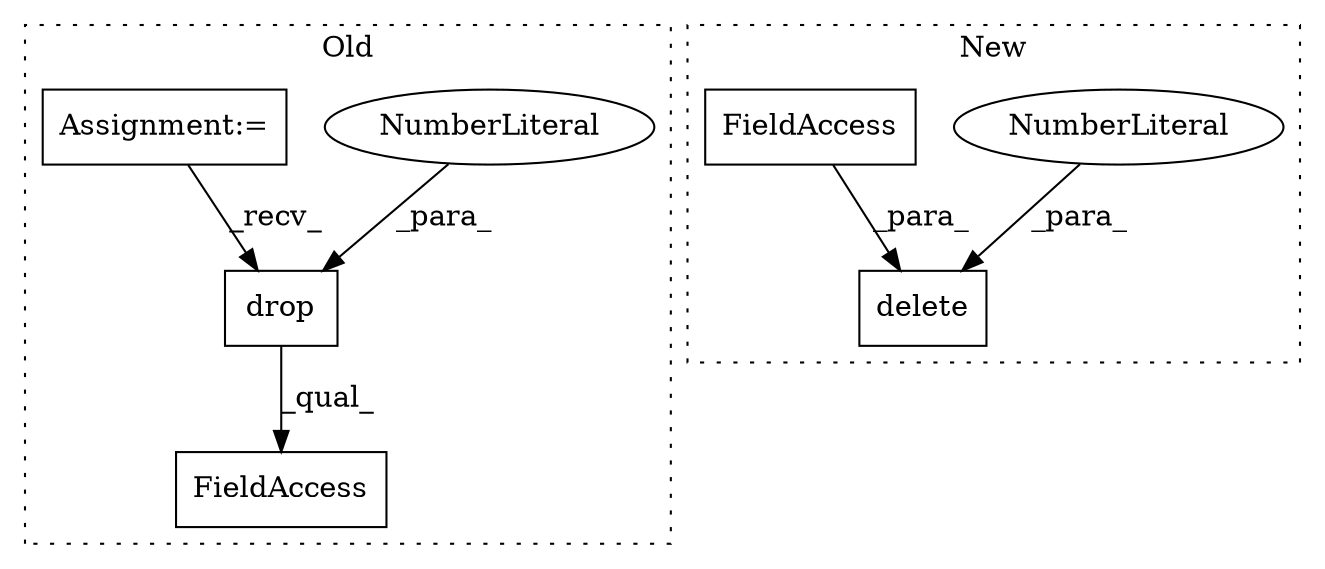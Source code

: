 digraph G {
subgraph cluster0 {
1 [label="drop" a="32" s="596,627" l="5,1" shape="box"];
3 [label="NumberLiteral" a="34" s="626" l="1" shape="ellipse"];
4 [label="FieldAccess" a="22" s="587" l="48" shape="box"];
7 [label="Assignment:=" a="7" s="432" l="8" shape="box"];
label = "Old";
style="dotted";
}
subgraph cluster1 {
2 [label="delete" a="32" s="687,728" l="7,1" shape="box"];
5 [label="NumberLiteral" a="34" s="727" l="1" shape="ellipse"];
6 [label="FieldAccess" a="22" s="707" l="19" shape="box"];
label = "New";
style="dotted";
}
1 -> 4 [label="_qual_"];
3 -> 1 [label="_para_"];
5 -> 2 [label="_para_"];
6 -> 2 [label="_para_"];
7 -> 1 [label="_recv_"];
}